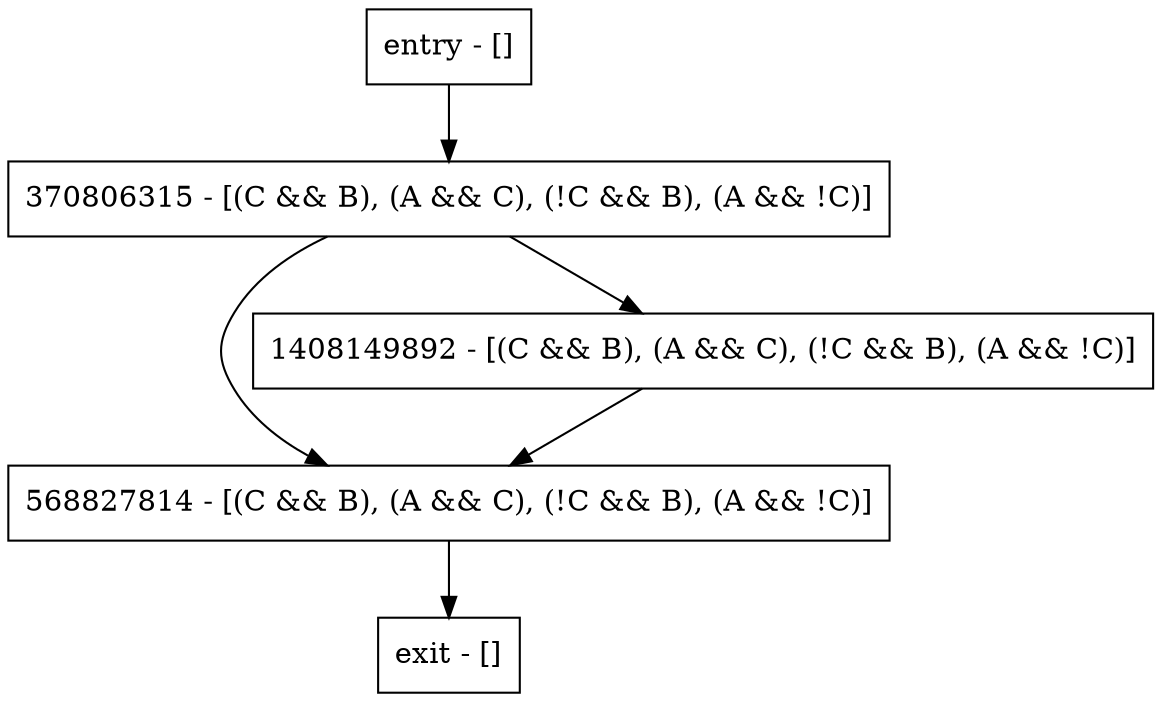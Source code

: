 digraph foo {
node [shape=record];
entry [label="entry - []"];
exit [label="exit - []"];
568827814 [label="568827814 - [(C && B), (A && C), (!C && B), (A && !C)]"];
1408149892 [label="1408149892 - [(C && B), (A && C), (!C && B), (A && !C)]"];
370806315 [label="370806315 - [(C && B), (A && C), (!C && B), (A && !C)]"];
entry;
exit;
entry -> 370806315;
568827814 -> exit;
1408149892 -> 568827814;
370806315 -> 568827814;
370806315 -> 1408149892;
}
